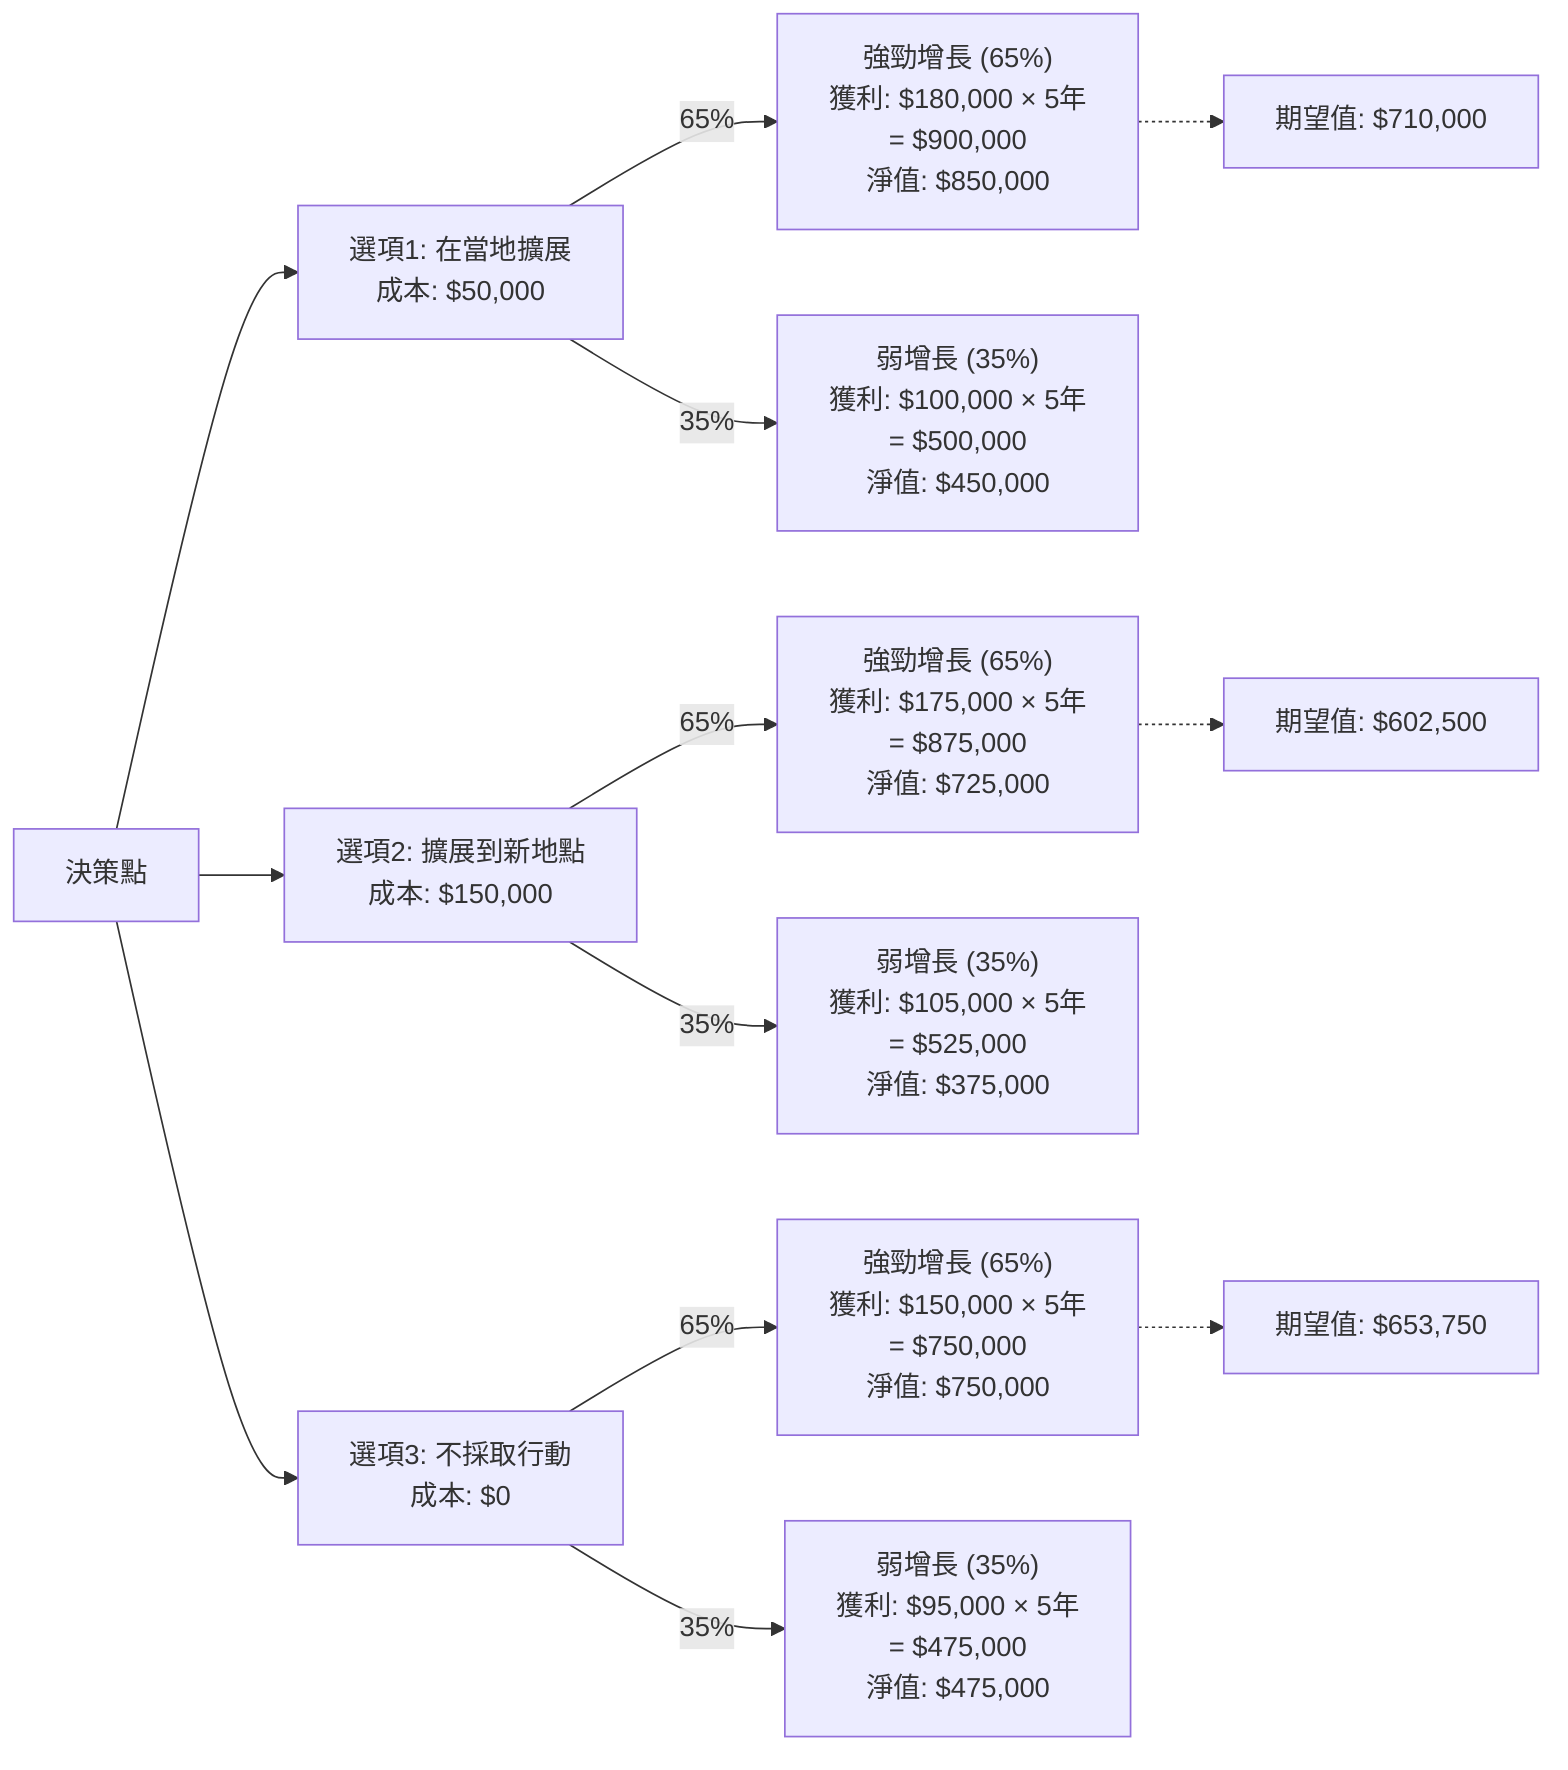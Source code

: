 flowchart LR
    Decision["決策點"]
    
    LocalExpand["選項1: 在當地擴展\n成本: $50,000"]
    NewLocation["選項2: 擴展到新地點\n成本: $150,000"]
    NoAction["選項3: 不採取行動\n成本: $0"]
    
    LocalStrong["強勁增長 (65%)\n獲利: $180,000 × 5年\n= $900,000\n淨值: $850,000"]
    LocalWeak["弱增長 (35%)\n獲利: $100,000 × 5年\n= $500,000\n淨值: $450,000"]
    
    NewStrong["強勁增長 (65%)\n獲利: $175,000 × 5年\n= $875,000\n淨值: $725,000"]
    NewWeak["弱增長 (35%)\n獲利: $105,000 × 5年\n= $525,000\n淨值: $375,000"]
    
    NoStrong["強勁增長 (65%)\n獲利: $150,000 × 5年\n= $750,000\n淨值: $750,000"]
    NoWeak["弱增長 (35%)\n獲利: $95,000 × 5年\n= $475,000\n淨值: $475,000"]
    
    Decision --> LocalExpand
    Decision --> NewLocation
    Decision --> NoAction
    
    LocalExpand -->|65%| LocalStrong
    LocalExpand -->|35%| LocalWeak
    
    NewLocation -->|65%| NewStrong
    NewLocation -->|35%| NewWeak
    
    NoAction -->|65%| NoStrong
    NoAction -->|35%| NoWeak
    
    %% 計算期望值 (NPV = 20%)
    LocalEV["期望值: $710,000"]
    NewEV["期望值: $602,500"]
    NoEV["期望值: $653,750"]
    
    LocalStrong -.-> LocalEV
    NewStrong -.-> NewEV
    NoStrong -.-> NoEV